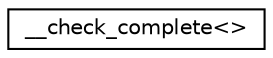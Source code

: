 digraph "Graphical Class Hierarchy"
{
  edge [fontname="Helvetica",fontsize="10",labelfontname="Helvetica",labelfontsize="10"];
  node [fontname="Helvetica",fontsize="10",shape=record];
  rankdir="LR";
  Node1 [label="__check_complete\<\>",height=0.2,width=0.4,color="black", fillcolor="white", style="filled",URL="$struct____check__complete_3_4.xhtml"];
}
